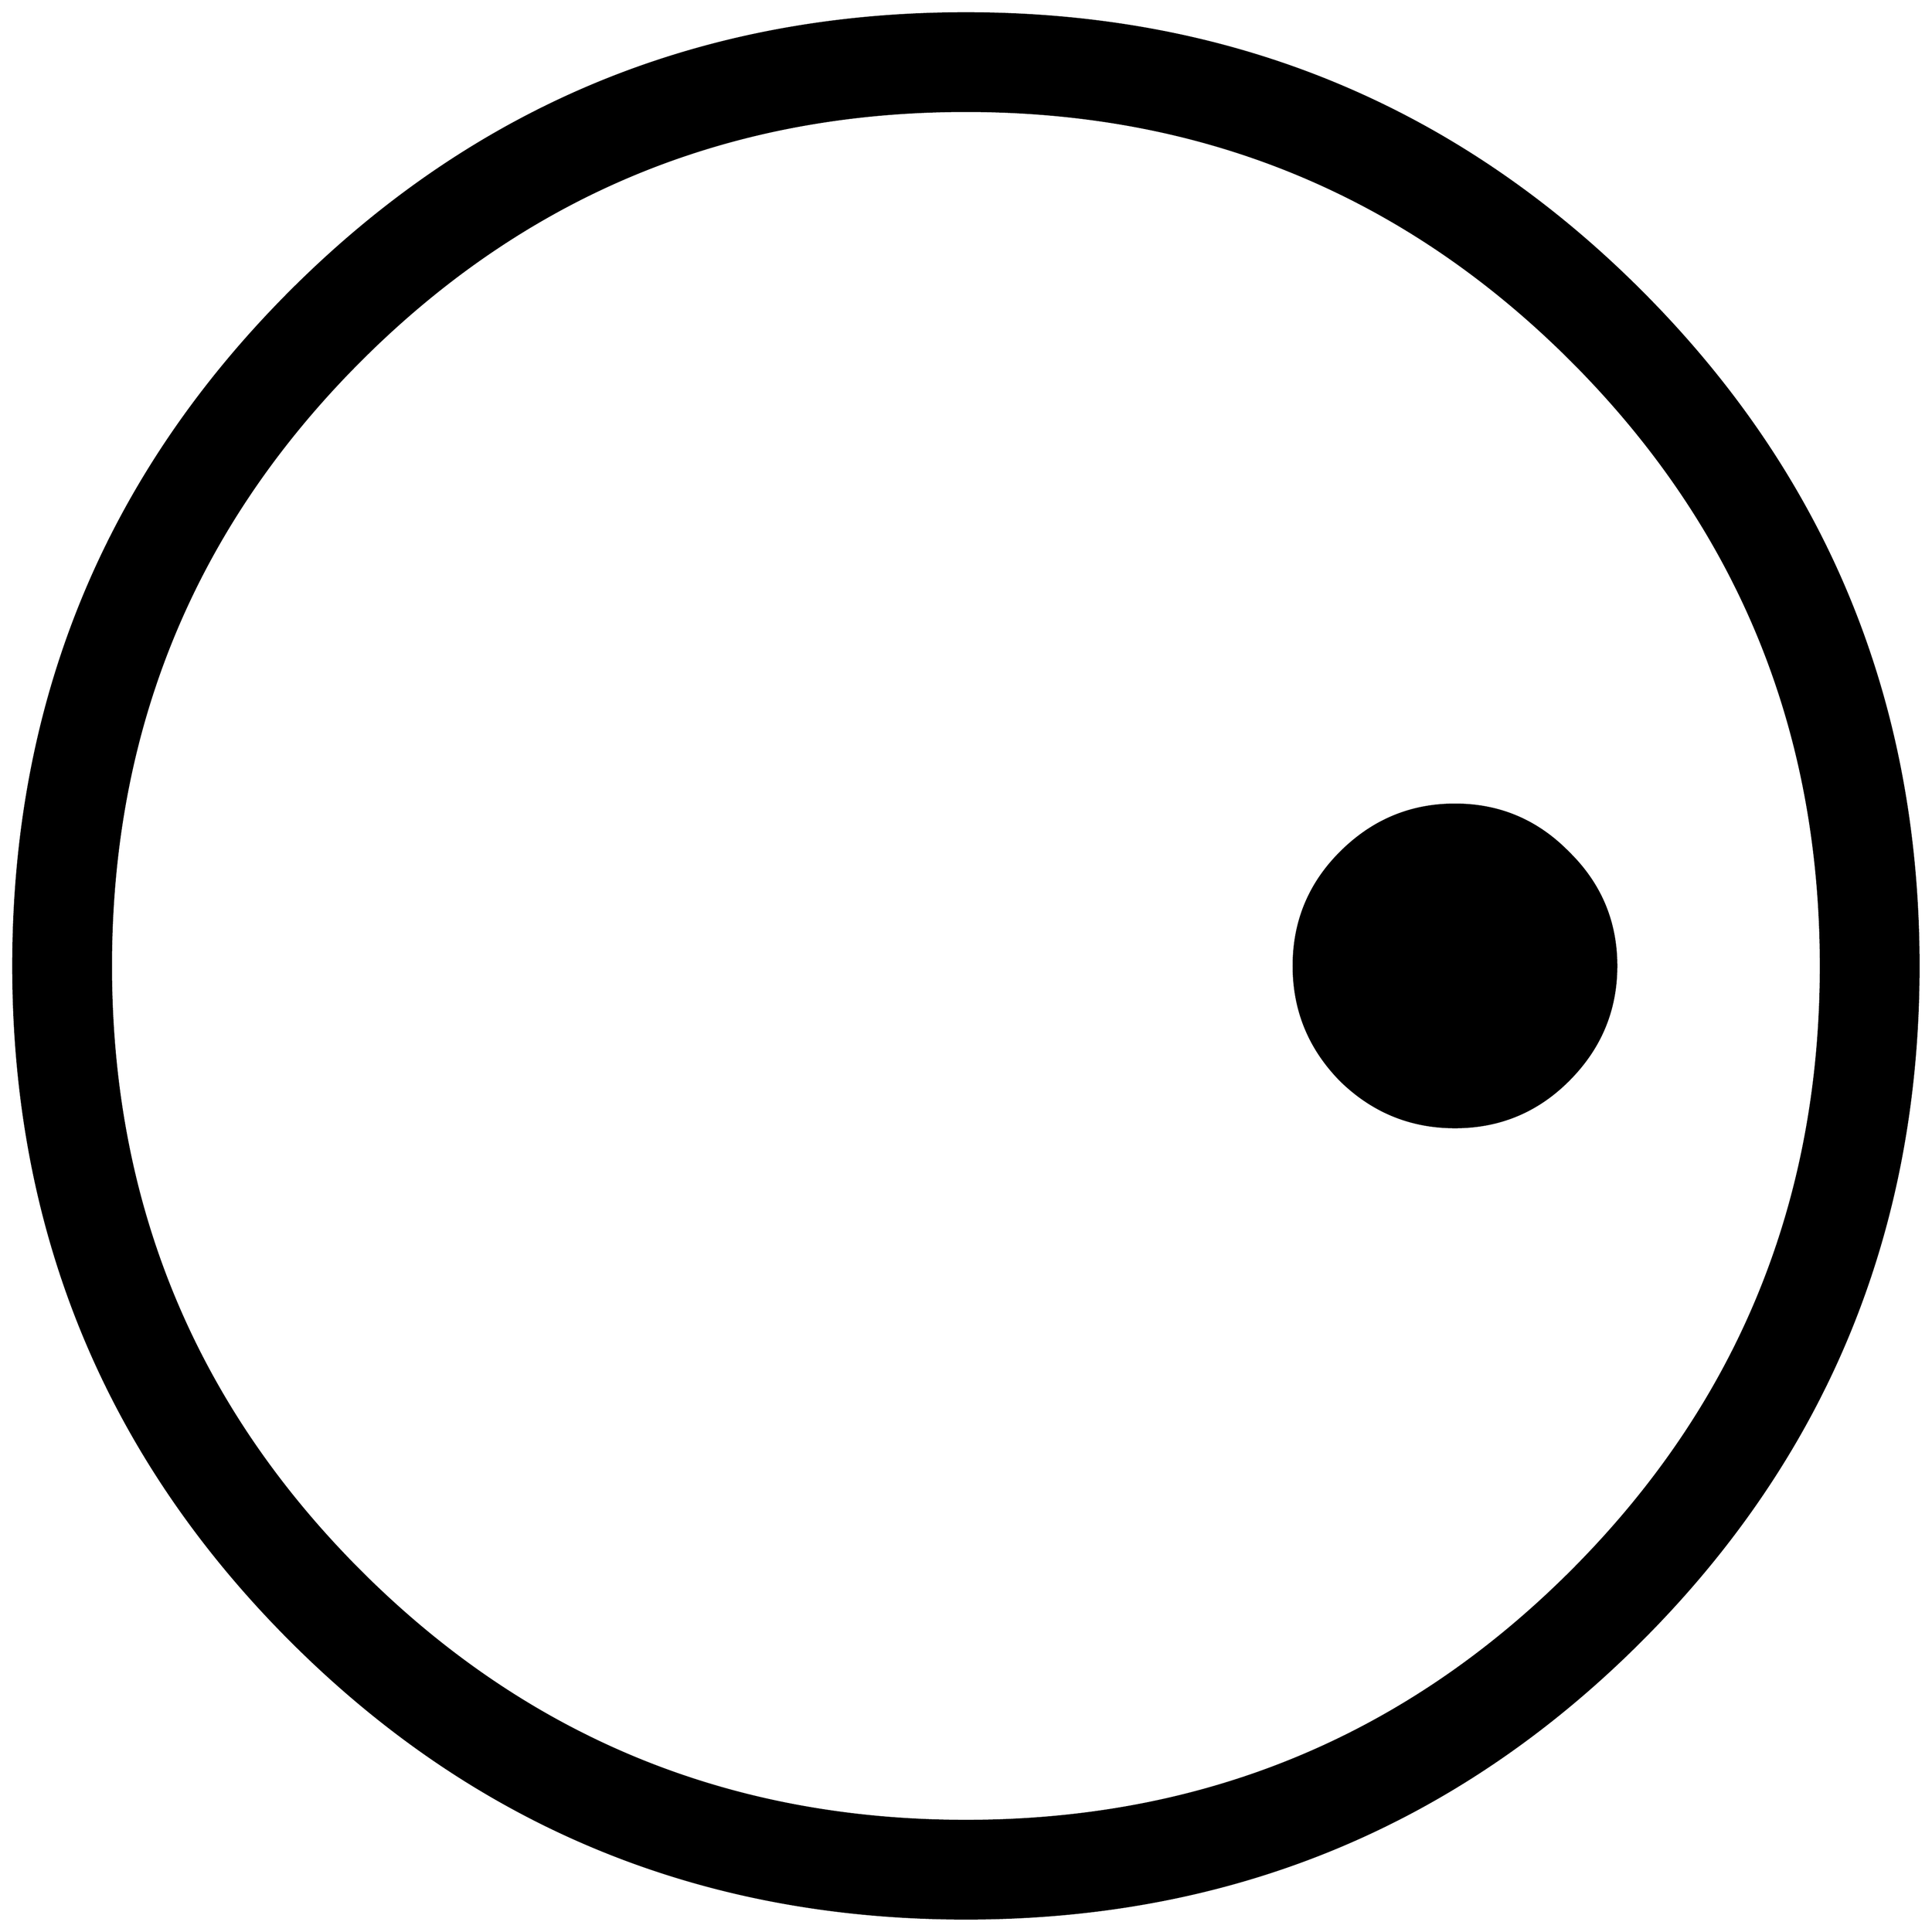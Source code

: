 


\begin{tikzpicture}[y=0.80pt, x=0.80pt, yscale=-1.0, xscale=1.0, inner sep=0pt, outer sep=0pt]
\begin{scope}[shift={(100.0,1706.0)},nonzero rule]
  \path[draw=.,fill=.,line width=1.600pt] (1998.0,-582.0) ..
    controls (1998.0,-311.333) and (1903.333,-81.333) ..
    (1714.0,108.0) .. controls (1524.667,297.333) and (1294.667,392.0)
    .. (1024.0,392.0) .. controls (753.333,392.0) and
    (523.333,297.333) .. (334.0,108.0) .. controls (144.667,-81.333) and
    (50.0,-311.333) .. (50.0,-582.0) .. controls (50.0,-852.667) and
    (144.667,-1082.667) .. (334.0,-1272.0) .. controls
    (523.333,-1461.333) and (753.333,-1556.0) .. (1024.0,-1556.0) ..
    controls (1294.667,-1556.0) and (1524.667,-1461.333) ..
    (1714.0,-1272.0) .. controls (1903.333,-1082.667) and
    (1998.0,-852.667) .. (1998.0,-582.0) -- cycle(1898.0,-582.0)
    .. controls (1898.0,-824.667) and (1813.0,-1031.0) ..
    (1643.0,-1201.0) .. controls (1473.0,-1371.0) and
    (1266.667,-1456.0) .. (1024.0,-1456.0) .. controls
    (781.333,-1456.0) and (575.0,-1371.0) .. (405.0,-1201.0) ..
    controls (235.0,-1031.0) and (150.0,-824.667) ..
    (150.0,-582.0) .. controls (150.0,-339.333) and (235.0,-133.0)
    .. (405.0,37.0) .. controls (575.0,207.0) and (781.333,292.0)
    .. (1024.0,292.0) .. controls (1266.667,292.0) and
    (1473.0,207.0) .. (1643.0,37.0) .. controls (1813.0,-133.0)
    and (1898.0,-339.333) .. (1898.0,-582.0) --
    cycle(1689.0,-582.0) .. controls (1689.0,-536.667) and
    (1672.667,-497.667) .. (1640.0,-465.0) .. controls
    (1608.0,-433.0) and (1569.333,-417.0) .. (1524.0,-417.0) ..
    controls (1478.667,-417.0) and (1439.667,-433.0) ..
    (1407.0,-465.0) .. controls (1375.0,-497.667) and
    (1359.0,-536.667) .. (1359.0,-582.0) .. controls
    (1359.0,-627.333) and (1375.0,-666.0) .. (1407.0,-698.0) ..
    controls (1439.667,-730.667) and (1478.667,-747.0) ..
    (1524.0,-747.0) .. controls (1569.333,-747.0) and
    (1608.0,-730.667) .. (1640.0,-698.0) .. controls
    (1672.667,-666.0) and (1689.0,-627.333) .. (1689.0,-582.0) --
    cycle;
\end{scope}

\end{tikzpicture}

